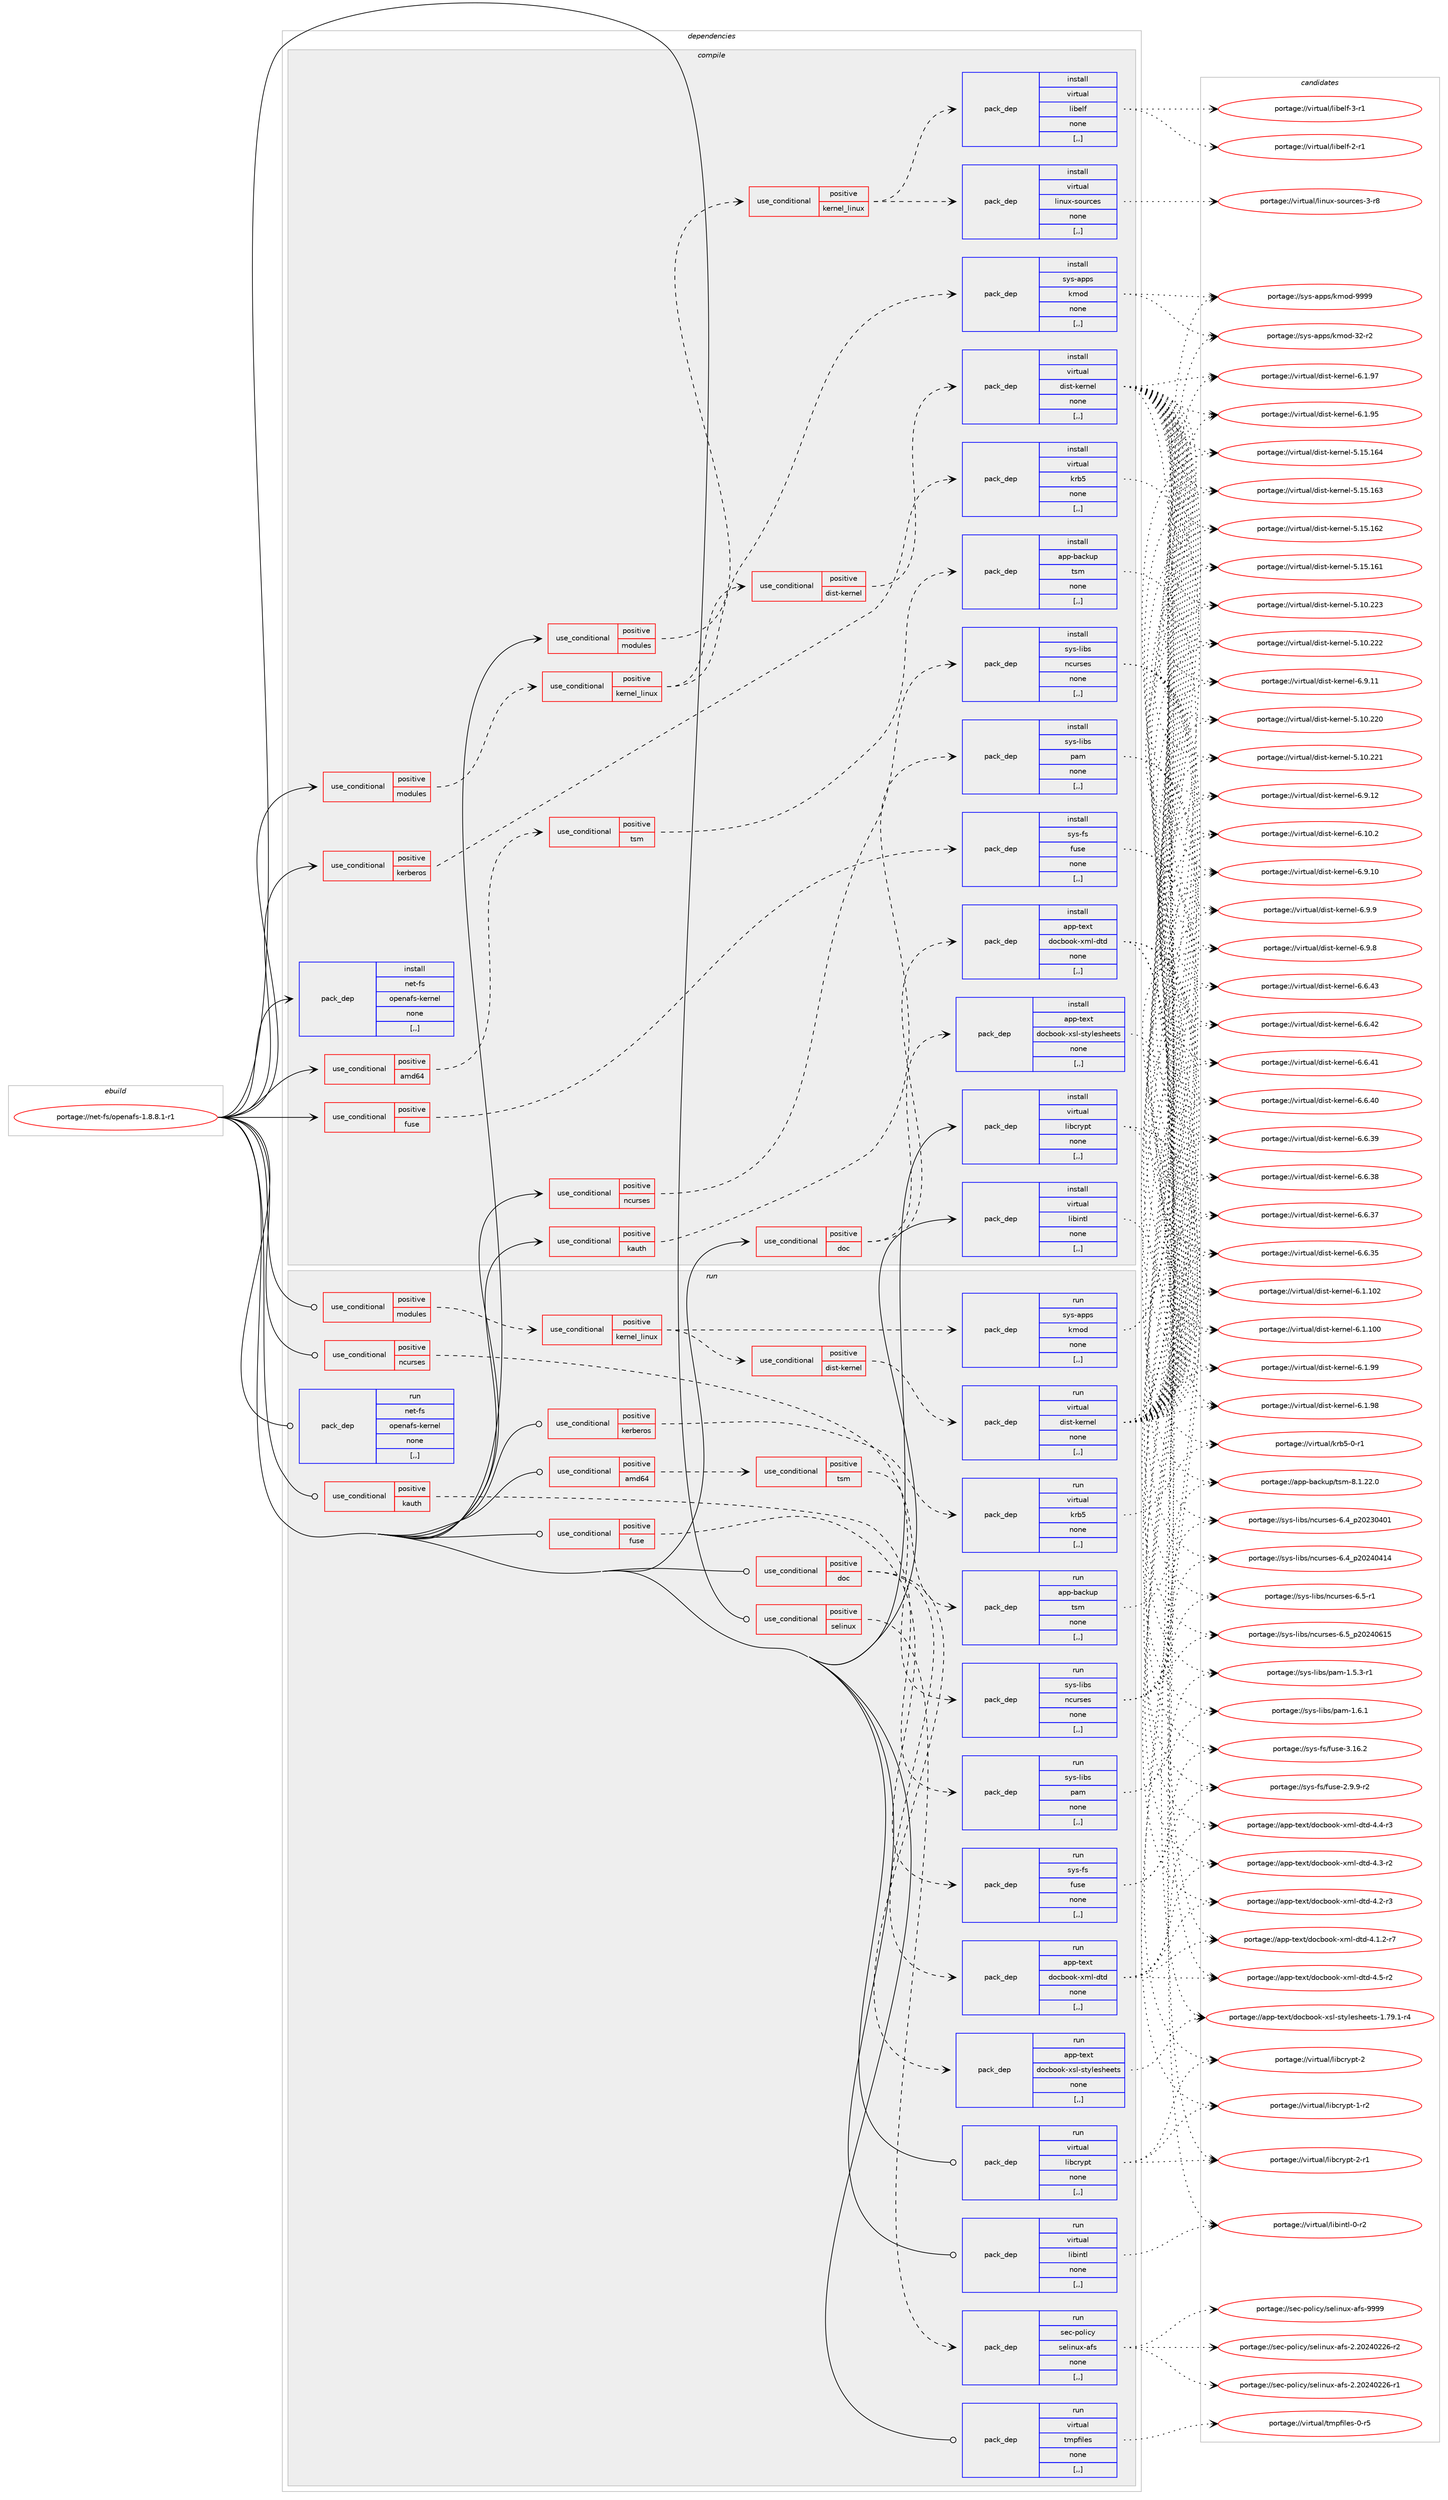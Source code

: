 digraph prolog {

# *************
# Graph options
# *************

newrank=true;
concentrate=true;
compound=true;
graph [rankdir=LR,fontname=Helvetica,fontsize=10,ranksep=1.5];#, ranksep=2.5, nodesep=0.2];
edge  [arrowhead=vee];
node  [fontname=Helvetica,fontsize=10];

# **********
# The ebuild
# **********

subgraph cluster_leftcol {
color=gray;
label=<<i>ebuild</i>>;
id [label="portage://net-fs/openafs-1.8.8.1-r1", color=red, width=4, href="../net-fs/openafs-1.8.8.1-r1.svg"];
}

# ****************
# The dependencies
# ****************

subgraph cluster_midcol {
color=gray;
label=<<i>dependencies</i>>;
subgraph cluster_compile {
fillcolor="#eeeeee";
style=filled;
label=<<i>compile</i>>;
subgraph cond90235 {
dependency347546 [label=<<TABLE BORDER="0" CELLBORDER="1" CELLSPACING="0" CELLPADDING="4"><TR><TD ROWSPAN="3" CELLPADDING="10">use_conditional</TD></TR><TR><TD>positive</TD></TR><TR><TD>amd64</TD></TR></TABLE>>, shape=none, color=red];
subgraph cond90236 {
dependency347547 [label=<<TABLE BORDER="0" CELLBORDER="1" CELLSPACING="0" CELLPADDING="4"><TR><TD ROWSPAN="3" CELLPADDING="10">use_conditional</TD></TR><TR><TD>positive</TD></TR><TR><TD>tsm</TD></TR></TABLE>>, shape=none, color=red];
subgraph pack254715 {
dependency347548 [label=<<TABLE BORDER="0" CELLBORDER="1" CELLSPACING="0" CELLPADDING="4" WIDTH="220"><TR><TD ROWSPAN="6" CELLPADDING="30">pack_dep</TD></TR><TR><TD WIDTH="110">install</TD></TR><TR><TD>app-backup</TD></TR><TR><TD>tsm</TD></TR><TR><TD>none</TD></TR><TR><TD>[,,]</TD></TR></TABLE>>, shape=none, color=blue];
}
dependency347547:e -> dependency347548:w [weight=20,style="dashed",arrowhead="vee"];
}
dependency347546:e -> dependency347547:w [weight=20,style="dashed",arrowhead="vee"];
}
id:e -> dependency347546:w [weight=20,style="solid",arrowhead="vee"];
subgraph cond90237 {
dependency347549 [label=<<TABLE BORDER="0" CELLBORDER="1" CELLSPACING="0" CELLPADDING="4"><TR><TD ROWSPAN="3" CELLPADDING="10">use_conditional</TD></TR><TR><TD>positive</TD></TR><TR><TD>doc</TD></TR></TABLE>>, shape=none, color=red];
subgraph pack254716 {
dependency347550 [label=<<TABLE BORDER="0" CELLBORDER="1" CELLSPACING="0" CELLPADDING="4" WIDTH="220"><TR><TD ROWSPAN="6" CELLPADDING="30">pack_dep</TD></TR><TR><TD WIDTH="110">install</TD></TR><TR><TD>app-text</TD></TR><TR><TD>docbook-xsl-stylesheets</TD></TR><TR><TD>none</TD></TR><TR><TD>[,,]</TD></TR></TABLE>>, shape=none, color=blue];
}
dependency347549:e -> dependency347550:w [weight=20,style="dashed",arrowhead="vee"];
subgraph pack254717 {
dependency347551 [label=<<TABLE BORDER="0" CELLBORDER="1" CELLSPACING="0" CELLPADDING="4" WIDTH="220"><TR><TD ROWSPAN="6" CELLPADDING="30">pack_dep</TD></TR><TR><TD WIDTH="110">install</TD></TR><TR><TD>app-text</TD></TR><TR><TD>docbook-xml-dtd</TD></TR><TR><TD>none</TD></TR><TR><TD>[,,]</TD></TR></TABLE>>, shape=none, color=blue];
}
dependency347549:e -> dependency347551:w [weight=20,style="dashed",arrowhead="vee"];
}
id:e -> dependency347549:w [weight=20,style="solid",arrowhead="vee"];
subgraph cond90238 {
dependency347552 [label=<<TABLE BORDER="0" CELLBORDER="1" CELLSPACING="0" CELLPADDING="4"><TR><TD ROWSPAN="3" CELLPADDING="10">use_conditional</TD></TR><TR><TD>positive</TD></TR><TR><TD>fuse</TD></TR></TABLE>>, shape=none, color=red];
subgraph pack254718 {
dependency347553 [label=<<TABLE BORDER="0" CELLBORDER="1" CELLSPACING="0" CELLPADDING="4" WIDTH="220"><TR><TD ROWSPAN="6" CELLPADDING="30">pack_dep</TD></TR><TR><TD WIDTH="110">install</TD></TR><TR><TD>sys-fs</TD></TR><TR><TD>fuse</TD></TR><TR><TD>none</TD></TR><TR><TD>[,,]</TD></TR></TABLE>>, shape=none, color=blue];
}
dependency347552:e -> dependency347553:w [weight=20,style="dashed",arrowhead="vee"];
}
id:e -> dependency347552:w [weight=20,style="solid",arrowhead="vee"];
subgraph cond90239 {
dependency347554 [label=<<TABLE BORDER="0" CELLBORDER="1" CELLSPACING="0" CELLPADDING="4"><TR><TD ROWSPAN="3" CELLPADDING="10">use_conditional</TD></TR><TR><TD>positive</TD></TR><TR><TD>kauth</TD></TR></TABLE>>, shape=none, color=red];
subgraph pack254719 {
dependency347555 [label=<<TABLE BORDER="0" CELLBORDER="1" CELLSPACING="0" CELLPADDING="4" WIDTH="220"><TR><TD ROWSPAN="6" CELLPADDING="30">pack_dep</TD></TR><TR><TD WIDTH="110">install</TD></TR><TR><TD>sys-libs</TD></TR><TR><TD>pam</TD></TR><TR><TD>none</TD></TR><TR><TD>[,,]</TD></TR></TABLE>>, shape=none, color=blue];
}
dependency347554:e -> dependency347555:w [weight=20,style="dashed",arrowhead="vee"];
}
id:e -> dependency347554:w [weight=20,style="solid",arrowhead="vee"];
subgraph cond90240 {
dependency347556 [label=<<TABLE BORDER="0" CELLBORDER="1" CELLSPACING="0" CELLPADDING="4"><TR><TD ROWSPAN="3" CELLPADDING="10">use_conditional</TD></TR><TR><TD>positive</TD></TR><TR><TD>kerberos</TD></TR></TABLE>>, shape=none, color=red];
subgraph pack254720 {
dependency347557 [label=<<TABLE BORDER="0" CELLBORDER="1" CELLSPACING="0" CELLPADDING="4" WIDTH="220"><TR><TD ROWSPAN="6" CELLPADDING="30">pack_dep</TD></TR><TR><TD WIDTH="110">install</TD></TR><TR><TD>virtual</TD></TR><TR><TD>krb5</TD></TR><TR><TD>none</TD></TR><TR><TD>[,,]</TD></TR></TABLE>>, shape=none, color=blue];
}
dependency347556:e -> dependency347557:w [weight=20,style="dashed",arrowhead="vee"];
}
id:e -> dependency347556:w [weight=20,style="solid",arrowhead="vee"];
subgraph cond90241 {
dependency347558 [label=<<TABLE BORDER="0" CELLBORDER="1" CELLSPACING="0" CELLPADDING="4"><TR><TD ROWSPAN="3" CELLPADDING="10">use_conditional</TD></TR><TR><TD>positive</TD></TR><TR><TD>modules</TD></TR></TABLE>>, shape=none, color=red];
subgraph cond90242 {
dependency347559 [label=<<TABLE BORDER="0" CELLBORDER="1" CELLSPACING="0" CELLPADDING="4"><TR><TD ROWSPAN="3" CELLPADDING="10">use_conditional</TD></TR><TR><TD>positive</TD></TR><TR><TD>kernel_linux</TD></TR></TABLE>>, shape=none, color=red];
subgraph pack254721 {
dependency347560 [label=<<TABLE BORDER="0" CELLBORDER="1" CELLSPACING="0" CELLPADDING="4" WIDTH="220"><TR><TD ROWSPAN="6" CELLPADDING="30">pack_dep</TD></TR><TR><TD WIDTH="110">install</TD></TR><TR><TD>sys-apps</TD></TR><TR><TD>kmod</TD></TR><TR><TD>none</TD></TR><TR><TD>[,,]</TD></TR></TABLE>>, shape=none, color=blue];
}
dependency347559:e -> dependency347560:w [weight=20,style="dashed",arrowhead="vee"];
subgraph cond90243 {
dependency347561 [label=<<TABLE BORDER="0" CELLBORDER="1" CELLSPACING="0" CELLPADDING="4"><TR><TD ROWSPAN="3" CELLPADDING="10">use_conditional</TD></TR><TR><TD>positive</TD></TR><TR><TD>dist-kernel</TD></TR></TABLE>>, shape=none, color=red];
subgraph pack254722 {
dependency347562 [label=<<TABLE BORDER="0" CELLBORDER="1" CELLSPACING="0" CELLPADDING="4" WIDTH="220"><TR><TD ROWSPAN="6" CELLPADDING="30">pack_dep</TD></TR><TR><TD WIDTH="110">install</TD></TR><TR><TD>virtual</TD></TR><TR><TD>dist-kernel</TD></TR><TR><TD>none</TD></TR><TR><TD>[,,]</TD></TR></TABLE>>, shape=none, color=blue];
}
dependency347561:e -> dependency347562:w [weight=20,style="dashed",arrowhead="vee"];
}
dependency347559:e -> dependency347561:w [weight=20,style="dashed",arrowhead="vee"];
}
dependency347558:e -> dependency347559:w [weight=20,style="dashed",arrowhead="vee"];
}
id:e -> dependency347558:w [weight=20,style="solid",arrowhead="vee"];
subgraph cond90244 {
dependency347563 [label=<<TABLE BORDER="0" CELLBORDER="1" CELLSPACING="0" CELLPADDING="4"><TR><TD ROWSPAN="3" CELLPADDING="10">use_conditional</TD></TR><TR><TD>positive</TD></TR><TR><TD>modules</TD></TR></TABLE>>, shape=none, color=red];
subgraph cond90245 {
dependency347564 [label=<<TABLE BORDER="0" CELLBORDER="1" CELLSPACING="0" CELLPADDING="4"><TR><TD ROWSPAN="3" CELLPADDING="10">use_conditional</TD></TR><TR><TD>positive</TD></TR><TR><TD>kernel_linux</TD></TR></TABLE>>, shape=none, color=red];
subgraph pack254723 {
dependency347565 [label=<<TABLE BORDER="0" CELLBORDER="1" CELLSPACING="0" CELLPADDING="4" WIDTH="220"><TR><TD ROWSPAN="6" CELLPADDING="30">pack_dep</TD></TR><TR><TD WIDTH="110">install</TD></TR><TR><TD>virtual</TD></TR><TR><TD>linux-sources</TD></TR><TR><TD>none</TD></TR><TR><TD>[,,]</TD></TR></TABLE>>, shape=none, color=blue];
}
dependency347564:e -> dependency347565:w [weight=20,style="dashed",arrowhead="vee"];
subgraph pack254724 {
dependency347566 [label=<<TABLE BORDER="0" CELLBORDER="1" CELLSPACING="0" CELLPADDING="4" WIDTH="220"><TR><TD ROWSPAN="6" CELLPADDING="30">pack_dep</TD></TR><TR><TD WIDTH="110">install</TD></TR><TR><TD>virtual</TD></TR><TR><TD>libelf</TD></TR><TR><TD>none</TD></TR><TR><TD>[,,]</TD></TR></TABLE>>, shape=none, color=blue];
}
dependency347564:e -> dependency347566:w [weight=20,style="dashed",arrowhead="vee"];
}
dependency347563:e -> dependency347564:w [weight=20,style="dashed",arrowhead="vee"];
}
id:e -> dependency347563:w [weight=20,style="solid",arrowhead="vee"];
subgraph cond90246 {
dependency347567 [label=<<TABLE BORDER="0" CELLBORDER="1" CELLSPACING="0" CELLPADDING="4"><TR><TD ROWSPAN="3" CELLPADDING="10">use_conditional</TD></TR><TR><TD>positive</TD></TR><TR><TD>ncurses</TD></TR></TABLE>>, shape=none, color=red];
subgraph pack254725 {
dependency347568 [label=<<TABLE BORDER="0" CELLBORDER="1" CELLSPACING="0" CELLPADDING="4" WIDTH="220"><TR><TD ROWSPAN="6" CELLPADDING="30">pack_dep</TD></TR><TR><TD WIDTH="110">install</TD></TR><TR><TD>sys-libs</TD></TR><TR><TD>ncurses</TD></TR><TR><TD>none</TD></TR><TR><TD>[,,]</TD></TR></TABLE>>, shape=none, color=blue];
}
dependency347567:e -> dependency347568:w [weight=20,style="dashed",arrowhead="vee"];
}
id:e -> dependency347567:w [weight=20,style="solid",arrowhead="vee"];
subgraph pack254726 {
dependency347569 [label=<<TABLE BORDER="0" CELLBORDER="1" CELLSPACING="0" CELLPADDING="4" WIDTH="220"><TR><TD ROWSPAN="6" CELLPADDING="30">pack_dep</TD></TR><TR><TD WIDTH="110">install</TD></TR><TR><TD>virtual</TD></TR><TR><TD>libcrypt</TD></TR><TR><TD>none</TD></TR><TR><TD>[,,]</TD></TR></TABLE>>, shape=none, color=blue];
}
id:e -> dependency347569:w [weight=20,style="solid",arrowhead="vee"];
subgraph pack254727 {
dependency347570 [label=<<TABLE BORDER="0" CELLBORDER="1" CELLSPACING="0" CELLPADDING="4" WIDTH="220"><TR><TD ROWSPAN="6" CELLPADDING="30">pack_dep</TD></TR><TR><TD WIDTH="110">install</TD></TR><TR><TD>virtual</TD></TR><TR><TD>libintl</TD></TR><TR><TD>none</TD></TR><TR><TD>[,,]</TD></TR></TABLE>>, shape=none, color=blue];
}
id:e -> dependency347570:w [weight=20,style="solid",arrowhead="vee"];
subgraph pack254728 {
dependency347571 [label=<<TABLE BORDER="0" CELLBORDER="1" CELLSPACING="0" CELLPADDING="4" WIDTH="220"><TR><TD ROWSPAN="6" CELLPADDING="30">pack_dep</TD></TR><TR><TD WIDTH="110">install</TD></TR><TR><TD>net-fs</TD></TR><TR><TD>openafs-kernel</TD></TR><TR><TD>none</TD></TR><TR><TD>[,,]</TD></TR></TABLE>>, shape=none, color=blue];
}
id:e -> dependency347571:w [weight=20,style="solid",arrowhead="vee"];
}
subgraph cluster_compileandrun {
fillcolor="#eeeeee";
style=filled;
label=<<i>compile and run</i>>;
}
subgraph cluster_run {
fillcolor="#eeeeee";
style=filled;
label=<<i>run</i>>;
subgraph cond90247 {
dependency347572 [label=<<TABLE BORDER="0" CELLBORDER="1" CELLSPACING="0" CELLPADDING="4"><TR><TD ROWSPAN="3" CELLPADDING="10">use_conditional</TD></TR><TR><TD>positive</TD></TR><TR><TD>amd64</TD></TR></TABLE>>, shape=none, color=red];
subgraph cond90248 {
dependency347573 [label=<<TABLE BORDER="0" CELLBORDER="1" CELLSPACING="0" CELLPADDING="4"><TR><TD ROWSPAN="3" CELLPADDING="10">use_conditional</TD></TR><TR><TD>positive</TD></TR><TR><TD>tsm</TD></TR></TABLE>>, shape=none, color=red];
subgraph pack254729 {
dependency347574 [label=<<TABLE BORDER="0" CELLBORDER="1" CELLSPACING="0" CELLPADDING="4" WIDTH="220"><TR><TD ROWSPAN="6" CELLPADDING="30">pack_dep</TD></TR><TR><TD WIDTH="110">run</TD></TR><TR><TD>app-backup</TD></TR><TR><TD>tsm</TD></TR><TR><TD>none</TD></TR><TR><TD>[,,]</TD></TR></TABLE>>, shape=none, color=blue];
}
dependency347573:e -> dependency347574:w [weight=20,style="dashed",arrowhead="vee"];
}
dependency347572:e -> dependency347573:w [weight=20,style="dashed",arrowhead="vee"];
}
id:e -> dependency347572:w [weight=20,style="solid",arrowhead="odot"];
subgraph cond90249 {
dependency347575 [label=<<TABLE BORDER="0" CELLBORDER="1" CELLSPACING="0" CELLPADDING="4"><TR><TD ROWSPAN="3" CELLPADDING="10">use_conditional</TD></TR><TR><TD>positive</TD></TR><TR><TD>doc</TD></TR></TABLE>>, shape=none, color=red];
subgraph pack254730 {
dependency347576 [label=<<TABLE BORDER="0" CELLBORDER="1" CELLSPACING="0" CELLPADDING="4" WIDTH="220"><TR><TD ROWSPAN="6" CELLPADDING="30">pack_dep</TD></TR><TR><TD WIDTH="110">run</TD></TR><TR><TD>app-text</TD></TR><TR><TD>docbook-xsl-stylesheets</TD></TR><TR><TD>none</TD></TR><TR><TD>[,,]</TD></TR></TABLE>>, shape=none, color=blue];
}
dependency347575:e -> dependency347576:w [weight=20,style="dashed",arrowhead="vee"];
subgraph pack254731 {
dependency347577 [label=<<TABLE BORDER="0" CELLBORDER="1" CELLSPACING="0" CELLPADDING="4" WIDTH="220"><TR><TD ROWSPAN="6" CELLPADDING="30">pack_dep</TD></TR><TR><TD WIDTH="110">run</TD></TR><TR><TD>app-text</TD></TR><TR><TD>docbook-xml-dtd</TD></TR><TR><TD>none</TD></TR><TR><TD>[,,]</TD></TR></TABLE>>, shape=none, color=blue];
}
dependency347575:e -> dependency347577:w [weight=20,style="dashed",arrowhead="vee"];
}
id:e -> dependency347575:w [weight=20,style="solid",arrowhead="odot"];
subgraph cond90250 {
dependency347578 [label=<<TABLE BORDER="0" CELLBORDER="1" CELLSPACING="0" CELLPADDING="4"><TR><TD ROWSPAN="3" CELLPADDING="10">use_conditional</TD></TR><TR><TD>positive</TD></TR><TR><TD>fuse</TD></TR></TABLE>>, shape=none, color=red];
subgraph pack254732 {
dependency347579 [label=<<TABLE BORDER="0" CELLBORDER="1" CELLSPACING="0" CELLPADDING="4" WIDTH="220"><TR><TD ROWSPAN="6" CELLPADDING="30">pack_dep</TD></TR><TR><TD WIDTH="110">run</TD></TR><TR><TD>sys-fs</TD></TR><TR><TD>fuse</TD></TR><TR><TD>none</TD></TR><TR><TD>[,,]</TD></TR></TABLE>>, shape=none, color=blue];
}
dependency347578:e -> dependency347579:w [weight=20,style="dashed",arrowhead="vee"];
}
id:e -> dependency347578:w [weight=20,style="solid",arrowhead="odot"];
subgraph cond90251 {
dependency347580 [label=<<TABLE BORDER="0" CELLBORDER="1" CELLSPACING="0" CELLPADDING="4"><TR><TD ROWSPAN="3" CELLPADDING="10">use_conditional</TD></TR><TR><TD>positive</TD></TR><TR><TD>kauth</TD></TR></TABLE>>, shape=none, color=red];
subgraph pack254733 {
dependency347581 [label=<<TABLE BORDER="0" CELLBORDER="1" CELLSPACING="0" CELLPADDING="4" WIDTH="220"><TR><TD ROWSPAN="6" CELLPADDING="30">pack_dep</TD></TR><TR><TD WIDTH="110">run</TD></TR><TR><TD>sys-libs</TD></TR><TR><TD>pam</TD></TR><TR><TD>none</TD></TR><TR><TD>[,,]</TD></TR></TABLE>>, shape=none, color=blue];
}
dependency347580:e -> dependency347581:w [weight=20,style="dashed",arrowhead="vee"];
}
id:e -> dependency347580:w [weight=20,style="solid",arrowhead="odot"];
subgraph cond90252 {
dependency347582 [label=<<TABLE BORDER="0" CELLBORDER="1" CELLSPACING="0" CELLPADDING="4"><TR><TD ROWSPAN="3" CELLPADDING="10">use_conditional</TD></TR><TR><TD>positive</TD></TR><TR><TD>kerberos</TD></TR></TABLE>>, shape=none, color=red];
subgraph pack254734 {
dependency347583 [label=<<TABLE BORDER="0" CELLBORDER="1" CELLSPACING="0" CELLPADDING="4" WIDTH="220"><TR><TD ROWSPAN="6" CELLPADDING="30">pack_dep</TD></TR><TR><TD WIDTH="110">run</TD></TR><TR><TD>virtual</TD></TR><TR><TD>krb5</TD></TR><TR><TD>none</TD></TR><TR><TD>[,,]</TD></TR></TABLE>>, shape=none, color=blue];
}
dependency347582:e -> dependency347583:w [weight=20,style="dashed",arrowhead="vee"];
}
id:e -> dependency347582:w [weight=20,style="solid",arrowhead="odot"];
subgraph cond90253 {
dependency347584 [label=<<TABLE BORDER="0" CELLBORDER="1" CELLSPACING="0" CELLPADDING="4"><TR><TD ROWSPAN="3" CELLPADDING="10">use_conditional</TD></TR><TR><TD>positive</TD></TR><TR><TD>modules</TD></TR></TABLE>>, shape=none, color=red];
subgraph cond90254 {
dependency347585 [label=<<TABLE BORDER="0" CELLBORDER="1" CELLSPACING="0" CELLPADDING="4"><TR><TD ROWSPAN="3" CELLPADDING="10">use_conditional</TD></TR><TR><TD>positive</TD></TR><TR><TD>kernel_linux</TD></TR></TABLE>>, shape=none, color=red];
subgraph pack254735 {
dependency347586 [label=<<TABLE BORDER="0" CELLBORDER="1" CELLSPACING="0" CELLPADDING="4" WIDTH="220"><TR><TD ROWSPAN="6" CELLPADDING="30">pack_dep</TD></TR><TR><TD WIDTH="110">run</TD></TR><TR><TD>sys-apps</TD></TR><TR><TD>kmod</TD></TR><TR><TD>none</TD></TR><TR><TD>[,,]</TD></TR></TABLE>>, shape=none, color=blue];
}
dependency347585:e -> dependency347586:w [weight=20,style="dashed",arrowhead="vee"];
subgraph cond90255 {
dependency347587 [label=<<TABLE BORDER="0" CELLBORDER="1" CELLSPACING="0" CELLPADDING="4"><TR><TD ROWSPAN="3" CELLPADDING="10">use_conditional</TD></TR><TR><TD>positive</TD></TR><TR><TD>dist-kernel</TD></TR></TABLE>>, shape=none, color=red];
subgraph pack254736 {
dependency347588 [label=<<TABLE BORDER="0" CELLBORDER="1" CELLSPACING="0" CELLPADDING="4" WIDTH="220"><TR><TD ROWSPAN="6" CELLPADDING="30">pack_dep</TD></TR><TR><TD WIDTH="110">run</TD></TR><TR><TD>virtual</TD></TR><TR><TD>dist-kernel</TD></TR><TR><TD>none</TD></TR><TR><TD>[,,]</TD></TR></TABLE>>, shape=none, color=blue];
}
dependency347587:e -> dependency347588:w [weight=20,style="dashed",arrowhead="vee"];
}
dependency347585:e -> dependency347587:w [weight=20,style="dashed",arrowhead="vee"];
}
dependency347584:e -> dependency347585:w [weight=20,style="dashed",arrowhead="vee"];
}
id:e -> dependency347584:w [weight=20,style="solid",arrowhead="odot"];
subgraph cond90256 {
dependency347589 [label=<<TABLE BORDER="0" CELLBORDER="1" CELLSPACING="0" CELLPADDING="4"><TR><TD ROWSPAN="3" CELLPADDING="10">use_conditional</TD></TR><TR><TD>positive</TD></TR><TR><TD>ncurses</TD></TR></TABLE>>, shape=none, color=red];
subgraph pack254737 {
dependency347590 [label=<<TABLE BORDER="0" CELLBORDER="1" CELLSPACING="0" CELLPADDING="4" WIDTH="220"><TR><TD ROWSPAN="6" CELLPADDING="30">pack_dep</TD></TR><TR><TD WIDTH="110">run</TD></TR><TR><TD>sys-libs</TD></TR><TR><TD>ncurses</TD></TR><TR><TD>none</TD></TR><TR><TD>[,,]</TD></TR></TABLE>>, shape=none, color=blue];
}
dependency347589:e -> dependency347590:w [weight=20,style="dashed",arrowhead="vee"];
}
id:e -> dependency347589:w [weight=20,style="solid",arrowhead="odot"];
subgraph cond90257 {
dependency347591 [label=<<TABLE BORDER="0" CELLBORDER="1" CELLSPACING="0" CELLPADDING="4"><TR><TD ROWSPAN="3" CELLPADDING="10">use_conditional</TD></TR><TR><TD>positive</TD></TR><TR><TD>selinux</TD></TR></TABLE>>, shape=none, color=red];
subgraph pack254738 {
dependency347592 [label=<<TABLE BORDER="0" CELLBORDER="1" CELLSPACING="0" CELLPADDING="4" WIDTH="220"><TR><TD ROWSPAN="6" CELLPADDING="30">pack_dep</TD></TR><TR><TD WIDTH="110">run</TD></TR><TR><TD>sec-policy</TD></TR><TR><TD>selinux-afs</TD></TR><TR><TD>none</TD></TR><TR><TD>[,,]</TD></TR></TABLE>>, shape=none, color=blue];
}
dependency347591:e -> dependency347592:w [weight=20,style="dashed",arrowhead="vee"];
}
id:e -> dependency347591:w [weight=20,style="solid",arrowhead="odot"];
subgraph pack254739 {
dependency347593 [label=<<TABLE BORDER="0" CELLBORDER="1" CELLSPACING="0" CELLPADDING="4" WIDTH="220"><TR><TD ROWSPAN="6" CELLPADDING="30">pack_dep</TD></TR><TR><TD WIDTH="110">run</TD></TR><TR><TD>virtual</TD></TR><TR><TD>libcrypt</TD></TR><TR><TD>none</TD></TR><TR><TD>[,,]</TD></TR></TABLE>>, shape=none, color=blue];
}
id:e -> dependency347593:w [weight=20,style="solid",arrowhead="odot"];
subgraph pack254740 {
dependency347594 [label=<<TABLE BORDER="0" CELLBORDER="1" CELLSPACING="0" CELLPADDING="4" WIDTH="220"><TR><TD ROWSPAN="6" CELLPADDING="30">pack_dep</TD></TR><TR><TD WIDTH="110">run</TD></TR><TR><TD>virtual</TD></TR><TR><TD>libintl</TD></TR><TR><TD>none</TD></TR><TR><TD>[,,]</TD></TR></TABLE>>, shape=none, color=blue];
}
id:e -> dependency347594:w [weight=20,style="solid",arrowhead="odot"];
subgraph pack254741 {
dependency347595 [label=<<TABLE BORDER="0" CELLBORDER="1" CELLSPACING="0" CELLPADDING="4" WIDTH="220"><TR><TD ROWSPAN="6" CELLPADDING="30">pack_dep</TD></TR><TR><TD WIDTH="110">run</TD></TR><TR><TD>virtual</TD></TR><TR><TD>tmpfiles</TD></TR><TR><TD>none</TD></TR><TR><TD>[,,]</TD></TR></TABLE>>, shape=none, color=blue];
}
id:e -> dependency347595:w [weight=20,style="solid",arrowhead="odot"];
subgraph pack254742 {
dependency347596 [label=<<TABLE BORDER="0" CELLBORDER="1" CELLSPACING="0" CELLPADDING="4" WIDTH="220"><TR><TD ROWSPAN="6" CELLPADDING="30">pack_dep</TD></TR><TR><TD WIDTH="110">run</TD></TR><TR><TD>net-fs</TD></TR><TR><TD>openafs-kernel</TD></TR><TR><TD>none</TD></TR><TR><TD>[,,]</TD></TR></TABLE>>, shape=none, color=blue];
}
id:e -> dependency347596:w [weight=20,style="solid",arrowhead="odot"];
}
}

# **************
# The candidates
# **************

subgraph cluster_choices {
rank=same;
color=gray;
label=<<i>candidates</i>>;

subgraph choice254715 {
color=black;
nodesep=1;
choice971121124598979910711711247116115109455646494650504648 [label="portage://app-backup/tsm-8.1.22.0", color=red, width=4,href="../app-backup/tsm-8.1.22.0.svg"];
dependency347548:e -> choice971121124598979910711711247116115109455646494650504648:w [style=dotted,weight="100"];
}
subgraph choice254716 {
color=black;
nodesep=1;
choice97112112451161011201164710011199981111111074512011510845115116121108101115104101101116115454946555746494511452 [label="portage://app-text/docbook-xsl-stylesheets-1.79.1-r4", color=red, width=4,href="../app-text/docbook-xsl-stylesheets-1.79.1-r4.svg"];
dependency347550:e -> choice97112112451161011201164710011199981111111074512011510845115116121108101115104101101116115454946555746494511452:w [style=dotted,weight="100"];
}
subgraph choice254717 {
color=black;
nodesep=1;
choice97112112451161011201164710011199981111111074512010910845100116100455246534511450 [label="portage://app-text/docbook-xml-dtd-4.5-r2", color=red, width=4,href="../app-text/docbook-xml-dtd-4.5-r2.svg"];
choice97112112451161011201164710011199981111111074512010910845100116100455246524511451 [label="portage://app-text/docbook-xml-dtd-4.4-r3", color=red, width=4,href="../app-text/docbook-xml-dtd-4.4-r3.svg"];
choice97112112451161011201164710011199981111111074512010910845100116100455246514511450 [label="portage://app-text/docbook-xml-dtd-4.3-r2", color=red, width=4,href="../app-text/docbook-xml-dtd-4.3-r2.svg"];
choice97112112451161011201164710011199981111111074512010910845100116100455246504511451 [label="portage://app-text/docbook-xml-dtd-4.2-r3", color=red, width=4,href="../app-text/docbook-xml-dtd-4.2-r3.svg"];
choice971121124511610112011647100111999811111110745120109108451001161004552464946504511455 [label="portage://app-text/docbook-xml-dtd-4.1.2-r7", color=red, width=4,href="../app-text/docbook-xml-dtd-4.1.2-r7.svg"];
dependency347551:e -> choice97112112451161011201164710011199981111111074512010910845100116100455246534511450:w [style=dotted,weight="100"];
dependency347551:e -> choice97112112451161011201164710011199981111111074512010910845100116100455246524511451:w [style=dotted,weight="100"];
dependency347551:e -> choice97112112451161011201164710011199981111111074512010910845100116100455246514511450:w [style=dotted,weight="100"];
dependency347551:e -> choice97112112451161011201164710011199981111111074512010910845100116100455246504511451:w [style=dotted,weight="100"];
dependency347551:e -> choice971121124511610112011647100111999811111110745120109108451001161004552464946504511455:w [style=dotted,weight="100"];
}
subgraph choice254718 {
color=black;
nodesep=1;
choice115121115451021154710211711510145514649544650 [label="portage://sys-fs/fuse-3.16.2", color=red, width=4,href="../sys-fs/fuse-3.16.2.svg"];
choice11512111545102115471021171151014550465746574511450 [label="portage://sys-fs/fuse-2.9.9-r2", color=red, width=4,href="../sys-fs/fuse-2.9.9-r2.svg"];
dependency347553:e -> choice115121115451021154710211711510145514649544650:w [style=dotted,weight="100"];
dependency347553:e -> choice11512111545102115471021171151014550465746574511450:w [style=dotted,weight="100"];
}
subgraph choice254719 {
color=black;
nodesep=1;
choice11512111545108105981154711297109454946544649 [label="portage://sys-libs/pam-1.6.1", color=red, width=4,href="../sys-libs/pam-1.6.1.svg"];
choice115121115451081059811547112971094549465346514511449 [label="portage://sys-libs/pam-1.5.3-r1", color=red, width=4,href="../sys-libs/pam-1.5.3-r1.svg"];
dependency347555:e -> choice11512111545108105981154711297109454946544649:w [style=dotted,weight="100"];
dependency347555:e -> choice115121115451081059811547112971094549465346514511449:w [style=dotted,weight="100"];
}
subgraph choice254720 {
color=black;
nodesep=1;
choice1181051141161179710847107114985345484511449 [label="portage://virtual/krb5-0-r1", color=red, width=4,href="../virtual/krb5-0-r1.svg"];
dependency347557:e -> choice1181051141161179710847107114985345484511449:w [style=dotted,weight="100"];
}
subgraph choice254721 {
color=black;
nodesep=1;
choice1151211154597112112115471071091111004557575757 [label="portage://sys-apps/kmod-9999", color=red, width=4,href="../sys-apps/kmod-9999.svg"];
choice1151211154597112112115471071091111004551504511450 [label="portage://sys-apps/kmod-32-r2", color=red, width=4,href="../sys-apps/kmod-32-r2.svg"];
dependency347560:e -> choice1151211154597112112115471071091111004557575757:w [style=dotted,weight="100"];
dependency347560:e -> choice1151211154597112112115471071091111004551504511450:w [style=dotted,weight="100"];
}
subgraph choice254722 {
color=black;
nodesep=1;
choice11810511411611797108471001051151164510710111411010110845544649484650 [label="portage://virtual/dist-kernel-6.10.2", color=red, width=4,href="../virtual/dist-kernel-6.10.2.svg"];
choice11810511411611797108471001051151164510710111411010110845544657464950 [label="portage://virtual/dist-kernel-6.9.12", color=red, width=4,href="../virtual/dist-kernel-6.9.12.svg"];
choice11810511411611797108471001051151164510710111411010110845544657464949 [label="portage://virtual/dist-kernel-6.9.11", color=red, width=4,href="../virtual/dist-kernel-6.9.11.svg"];
choice11810511411611797108471001051151164510710111411010110845544657464948 [label="portage://virtual/dist-kernel-6.9.10", color=red, width=4,href="../virtual/dist-kernel-6.9.10.svg"];
choice118105114116117971084710010511511645107101114110101108455446574657 [label="portage://virtual/dist-kernel-6.9.9", color=red, width=4,href="../virtual/dist-kernel-6.9.9.svg"];
choice118105114116117971084710010511511645107101114110101108455446574656 [label="portage://virtual/dist-kernel-6.9.8", color=red, width=4,href="../virtual/dist-kernel-6.9.8.svg"];
choice11810511411611797108471001051151164510710111411010110845544654465251 [label="portage://virtual/dist-kernel-6.6.43", color=red, width=4,href="../virtual/dist-kernel-6.6.43.svg"];
choice11810511411611797108471001051151164510710111411010110845544654465250 [label="portage://virtual/dist-kernel-6.6.42", color=red, width=4,href="../virtual/dist-kernel-6.6.42.svg"];
choice11810511411611797108471001051151164510710111411010110845544654465249 [label="portage://virtual/dist-kernel-6.6.41", color=red, width=4,href="../virtual/dist-kernel-6.6.41.svg"];
choice11810511411611797108471001051151164510710111411010110845544654465248 [label="portage://virtual/dist-kernel-6.6.40", color=red, width=4,href="../virtual/dist-kernel-6.6.40.svg"];
choice11810511411611797108471001051151164510710111411010110845544654465157 [label="portage://virtual/dist-kernel-6.6.39", color=red, width=4,href="../virtual/dist-kernel-6.6.39.svg"];
choice11810511411611797108471001051151164510710111411010110845544654465156 [label="portage://virtual/dist-kernel-6.6.38", color=red, width=4,href="../virtual/dist-kernel-6.6.38.svg"];
choice11810511411611797108471001051151164510710111411010110845544654465155 [label="portage://virtual/dist-kernel-6.6.37", color=red, width=4,href="../virtual/dist-kernel-6.6.37.svg"];
choice11810511411611797108471001051151164510710111411010110845544654465153 [label="portage://virtual/dist-kernel-6.6.35", color=red, width=4,href="../virtual/dist-kernel-6.6.35.svg"];
choice1181051141161179710847100105115116451071011141101011084554464946494850 [label="portage://virtual/dist-kernel-6.1.102", color=red, width=4,href="../virtual/dist-kernel-6.1.102.svg"];
choice1181051141161179710847100105115116451071011141101011084554464946494848 [label="portage://virtual/dist-kernel-6.1.100", color=red, width=4,href="../virtual/dist-kernel-6.1.100.svg"];
choice11810511411611797108471001051151164510710111411010110845544649465757 [label="portage://virtual/dist-kernel-6.1.99", color=red, width=4,href="../virtual/dist-kernel-6.1.99.svg"];
choice11810511411611797108471001051151164510710111411010110845544649465756 [label="portage://virtual/dist-kernel-6.1.98", color=red, width=4,href="../virtual/dist-kernel-6.1.98.svg"];
choice11810511411611797108471001051151164510710111411010110845544649465755 [label="portage://virtual/dist-kernel-6.1.97", color=red, width=4,href="../virtual/dist-kernel-6.1.97.svg"];
choice11810511411611797108471001051151164510710111411010110845544649465753 [label="portage://virtual/dist-kernel-6.1.95", color=red, width=4,href="../virtual/dist-kernel-6.1.95.svg"];
choice118105114116117971084710010511511645107101114110101108455346495346495452 [label="portage://virtual/dist-kernel-5.15.164", color=red, width=4,href="../virtual/dist-kernel-5.15.164.svg"];
choice118105114116117971084710010511511645107101114110101108455346495346495451 [label="portage://virtual/dist-kernel-5.15.163", color=red, width=4,href="../virtual/dist-kernel-5.15.163.svg"];
choice118105114116117971084710010511511645107101114110101108455346495346495450 [label="portage://virtual/dist-kernel-5.15.162", color=red, width=4,href="../virtual/dist-kernel-5.15.162.svg"];
choice118105114116117971084710010511511645107101114110101108455346495346495449 [label="portage://virtual/dist-kernel-5.15.161", color=red, width=4,href="../virtual/dist-kernel-5.15.161.svg"];
choice118105114116117971084710010511511645107101114110101108455346494846505051 [label="portage://virtual/dist-kernel-5.10.223", color=red, width=4,href="../virtual/dist-kernel-5.10.223.svg"];
choice118105114116117971084710010511511645107101114110101108455346494846505050 [label="portage://virtual/dist-kernel-5.10.222", color=red, width=4,href="../virtual/dist-kernel-5.10.222.svg"];
choice118105114116117971084710010511511645107101114110101108455346494846505049 [label="portage://virtual/dist-kernel-5.10.221", color=red, width=4,href="../virtual/dist-kernel-5.10.221.svg"];
choice118105114116117971084710010511511645107101114110101108455346494846505048 [label="portage://virtual/dist-kernel-5.10.220", color=red, width=4,href="../virtual/dist-kernel-5.10.220.svg"];
dependency347562:e -> choice11810511411611797108471001051151164510710111411010110845544649484650:w [style=dotted,weight="100"];
dependency347562:e -> choice11810511411611797108471001051151164510710111411010110845544657464950:w [style=dotted,weight="100"];
dependency347562:e -> choice11810511411611797108471001051151164510710111411010110845544657464949:w [style=dotted,weight="100"];
dependency347562:e -> choice11810511411611797108471001051151164510710111411010110845544657464948:w [style=dotted,weight="100"];
dependency347562:e -> choice118105114116117971084710010511511645107101114110101108455446574657:w [style=dotted,weight="100"];
dependency347562:e -> choice118105114116117971084710010511511645107101114110101108455446574656:w [style=dotted,weight="100"];
dependency347562:e -> choice11810511411611797108471001051151164510710111411010110845544654465251:w [style=dotted,weight="100"];
dependency347562:e -> choice11810511411611797108471001051151164510710111411010110845544654465250:w [style=dotted,weight="100"];
dependency347562:e -> choice11810511411611797108471001051151164510710111411010110845544654465249:w [style=dotted,weight="100"];
dependency347562:e -> choice11810511411611797108471001051151164510710111411010110845544654465248:w [style=dotted,weight="100"];
dependency347562:e -> choice11810511411611797108471001051151164510710111411010110845544654465157:w [style=dotted,weight="100"];
dependency347562:e -> choice11810511411611797108471001051151164510710111411010110845544654465156:w [style=dotted,weight="100"];
dependency347562:e -> choice11810511411611797108471001051151164510710111411010110845544654465155:w [style=dotted,weight="100"];
dependency347562:e -> choice11810511411611797108471001051151164510710111411010110845544654465153:w [style=dotted,weight="100"];
dependency347562:e -> choice1181051141161179710847100105115116451071011141101011084554464946494850:w [style=dotted,weight="100"];
dependency347562:e -> choice1181051141161179710847100105115116451071011141101011084554464946494848:w [style=dotted,weight="100"];
dependency347562:e -> choice11810511411611797108471001051151164510710111411010110845544649465757:w [style=dotted,weight="100"];
dependency347562:e -> choice11810511411611797108471001051151164510710111411010110845544649465756:w [style=dotted,weight="100"];
dependency347562:e -> choice11810511411611797108471001051151164510710111411010110845544649465755:w [style=dotted,weight="100"];
dependency347562:e -> choice11810511411611797108471001051151164510710111411010110845544649465753:w [style=dotted,weight="100"];
dependency347562:e -> choice118105114116117971084710010511511645107101114110101108455346495346495452:w [style=dotted,weight="100"];
dependency347562:e -> choice118105114116117971084710010511511645107101114110101108455346495346495451:w [style=dotted,weight="100"];
dependency347562:e -> choice118105114116117971084710010511511645107101114110101108455346495346495450:w [style=dotted,weight="100"];
dependency347562:e -> choice118105114116117971084710010511511645107101114110101108455346495346495449:w [style=dotted,weight="100"];
dependency347562:e -> choice118105114116117971084710010511511645107101114110101108455346494846505051:w [style=dotted,weight="100"];
dependency347562:e -> choice118105114116117971084710010511511645107101114110101108455346494846505050:w [style=dotted,weight="100"];
dependency347562:e -> choice118105114116117971084710010511511645107101114110101108455346494846505049:w [style=dotted,weight="100"];
dependency347562:e -> choice118105114116117971084710010511511645107101114110101108455346494846505048:w [style=dotted,weight="100"];
}
subgraph choice254723 {
color=black;
nodesep=1;
choice1181051141161179710847108105110117120451151111171149910111545514511456 [label="portage://virtual/linux-sources-3-r8", color=red, width=4,href="../virtual/linux-sources-3-r8.svg"];
dependency347565:e -> choice1181051141161179710847108105110117120451151111171149910111545514511456:w [style=dotted,weight="100"];
}
subgraph choice254724 {
color=black;
nodesep=1;
choice11810511411611797108471081059810110810245514511449 [label="portage://virtual/libelf-3-r1", color=red, width=4,href="../virtual/libelf-3-r1.svg"];
choice11810511411611797108471081059810110810245504511449 [label="portage://virtual/libelf-2-r1", color=red, width=4,href="../virtual/libelf-2-r1.svg"];
dependency347566:e -> choice11810511411611797108471081059810110810245514511449:w [style=dotted,weight="100"];
dependency347566:e -> choice11810511411611797108471081059810110810245504511449:w [style=dotted,weight="100"];
}
subgraph choice254725 {
color=black;
nodesep=1;
choice1151211154510810598115471109911711411510111545544653951125048505248544953 [label="portage://sys-libs/ncurses-6.5_p20240615", color=red, width=4,href="../sys-libs/ncurses-6.5_p20240615.svg"];
choice11512111545108105981154711099117114115101115455446534511449 [label="portage://sys-libs/ncurses-6.5-r1", color=red, width=4,href="../sys-libs/ncurses-6.5-r1.svg"];
choice1151211154510810598115471109911711411510111545544652951125048505248524952 [label="portage://sys-libs/ncurses-6.4_p20240414", color=red, width=4,href="../sys-libs/ncurses-6.4_p20240414.svg"];
choice1151211154510810598115471109911711411510111545544652951125048505148524849 [label="portage://sys-libs/ncurses-6.4_p20230401", color=red, width=4,href="../sys-libs/ncurses-6.4_p20230401.svg"];
dependency347568:e -> choice1151211154510810598115471109911711411510111545544653951125048505248544953:w [style=dotted,weight="100"];
dependency347568:e -> choice11512111545108105981154711099117114115101115455446534511449:w [style=dotted,weight="100"];
dependency347568:e -> choice1151211154510810598115471109911711411510111545544652951125048505248524952:w [style=dotted,weight="100"];
dependency347568:e -> choice1151211154510810598115471109911711411510111545544652951125048505148524849:w [style=dotted,weight="100"];
}
subgraph choice254726 {
color=black;
nodesep=1;
choice1181051141161179710847108105989911412111211645504511449 [label="portage://virtual/libcrypt-2-r1", color=red, width=4,href="../virtual/libcrypt-2-r1.svg"];
choice118105114116117971084710810598991141211121164550 [label="portage://virtual/libcrypt-2", color=red, width=4,href="../virtual/libcrypt-2.svg"];
choice1181051141161179710847108105989911412111211645494511450 [label="portage://virtual/libcrypt-1-r2", color=red, width=4,href="../virtual/libcrypt-1-r2.svg"];
dependency347569:e -> choice1181051141161179710847108105989911412111211645504511449:w [style=dotted,weight="100"];
dependency347569:e -> choice118105114116117971084710810598991141211121164550:w [style=dotted,weight="100"];
dependency347569:e -> choice1181051141161179710847108105989911412111211645494511450:w [style=dotted,weight="100"];
}
subgraph choice254727 {
color=black;
nodesep=1;
choice11810511411611797108471081059810511011610845484511450 [label="portage://virtual/libintl-0-r2", color=red, width=4,href="../virtual/libintl-0-r2.svg"];
dependency347570:e -> choice11810511411611797108471081059810511011610845484511450:w [style=dotted,weight="100"];
}
subgraph choice254728 {
color=black;
nodesep=1;
}
subgraph choice254729 {
color=black;
nodesep=1;
choice971121124598979910711711247116115109455646494650504648 [label="portage://app-backup/tsm-8.1.22.0", color=red, width=4,href="../app-backup/tsm-8.1.22.0.svg"];
dependency347574:e -> choice971121124598979910711711247116115109455646494650504648:w [style=dotted,weight="100"];
}
subgraph choice254730 {
color=black;
nodesep=1;
choice97112112451161011201164710011199981111111074512011510845115116121108101115104101101116115454946555746494511452 [label="portage://app-text/docbook-xsl-stylesheets-1.79.1-r4", color=red, width=4,href="../app-text/docbook-xsl-stylesheets-1.79.1-r4.svg"];
dependency347576:e -> choice97112112451161011201164710011199981111111074512011510845115116121108101115104101101116115454946555746494511452:w [style=dotted,weight="100"];
}
subgraph choice254731 {
color=black;
nodesep=1;
choice97112112451161011201164710011199981111111074512010910845100116100455246534511450 [label="portage://app-text/docbook-xml-dtd-4.5-r2", color=red, width=4,href="../app-text/docbook-xml-dtd-4.5-r2.svg"];
choice97112112451161011201164710011199981111111074512010910845100116100455246524511451 [label="portage://app-text/docbook-xml-dtd-4.4-r3", color=red, width=4,href="../app-text/docbook-xml-dtd-4.4-r3.svg"];
choice97112112451161011201164710011199981111111074512010910845100116100455246514511450 [label="portage://app-text/docbook-xml-dtd-4.3-r2", color=red, width=4,href="../app-text/docbook-xml-dtd-4.3-r2.svg"];
choice97112112451161011201164710011199981111111074512010910845100116100455246504511451 [label="portage://app-text/docbook-xml-dtd-4.2-r3", color=red, width=4,href="../app-text/docbook-xml-dtd-4.2-r3.svg"];
choice971121124511610112011647100111999811111110745120109108451001161004552464946504511455 [label="portage://app-text/docbook-xml-dtd-4.1.2-r7", color=red, width=4,href="../app-text/docbook-xml-dtd-4.1.2-r7.svg"];
dependency347577:e -> choice97112112451161011201164710011199981111111074512010910845100116100455246534511450:w [style=dotted,weight="100"];
dependency347577:e -> choice97112112451161011201164710011199981111111074512010910845100116100455246524511451:w [style=dotted,weight="100"];
dependency347577:e -> choice97112112451161011201164710011199981111111074512010910845100116100455246514511450:w [style=dotted,weight="100"];
dependency347577:e -> choice97112112451161011201164710011199981111111074512010910845100116100455246504511451:w [style=dotted,weight="100"];
dependency347577:e -> choice971121124511610112011647100111999811111110745120109108451001161004552464946504511455:w [style=dotted,weight="100"];
}
subgraph choice254732 {
color=black;
nodesep=1;
choice115121115451021154710211711510145514649544650 [label="portage://sys-fs/fuse-3.16.2", color=red, width=4,href="../sys-fs/fuse-3.16.2.svg"];
choice11512111545102115471021171151014550465746574511450 [label="portage://sys-fs/fuse-2.9.9-r2", color=red, width=4,href="../sys-fs/fuse-2.9.9-r2.svg"];
dependency347579:e -> choice115121115451021154710211711510145514649544650:w [style=dotted,weight="100"];
dependency347579:e -> choice11512111545102115471021171151014550465746574511450:w [style=dotted,weight="100"];
}
subgraph choice254733 {
color=black;
nodesep=1;
choice11512111545108105981154711297109454946544649 [label="portage://sys-libs/pam-1.6.1", color=red, width=4,href="../sys-libs/pam-1.6.1.svg"];
choice115121115451081059811547112971094549465346514511449 [label="portage://sys-libs/pam-1.5.3-r1", color=red, width=4,href="../sys-libs/pam-1.5.3-r1.svg"];
dependency347581:e -> choice11512111545108105981154711297109454946544649:w [style=dotted,weight="100"];
dependency347581:e -> choice115121115451081059811547112971094549465346514511449:w [style=dotted,weight="100"];
}
subgraph choice254734 {
color=black;
nodesep=1;
choice1181051141161179710847107114985345484511449 [label="portage://virtual/krb5-0-r1", color=red, width=4,href="../virtual/krb5-0-r1.svg"];
dependency347583:e -> choice1181051141161179710847107114985345484511449:w [style=dotted,weight="100"];
}
subgraph choice254735 {
color=black;
nodesep=1;
choice1151211154597112112115471071091111004557575757 [label="portage://sys-apps/kmod-9999", color=red, width=4,href="../sys-apps/kmod-9999.svg"];
choice1151211154597112112115471071091111004551504511450 [label="portage://sys-apps/kmod-32-r2", color=red, width=4,href="../sys-apps/kmod-32-r2.svg"];
dependency347586:e -> choice1151211154597112112115471071091111004557575757:w [style=dotted,weight="100"];
dependency347586:e -> choice1151211154597112112115471071091111004551504511450:w [style=dotted,weight="100"];
}
subgraph choice254736 {
color=black;
nodesep=1;
choice11810511411611797108471001051151164510710111411010110845544649484650 [label="portage://virtual/dist-kernel-6.10.2", color=red, width=4,href="../virtual/dist-kernel-6.10.2.svg"];
choice11810511411611797108471001051151164510710111411010110845544657464950 [label="portage://virtual/dist-kernel-6.9.12", color=red, width=4,href="../virtual/dist-kernel-6.9.12.svg"];
choice11810511411611797108471001051151164510710111411010110845544657464949 [label="portage://virtual/dist-kernel-6.9.11", color=red, width=4,href="../virtual/dist-kernel-6.9.11.svg"];
choice11810511411611797108471001051151164510710111411010110845544657464948 [label="portage://virtual/dist-kernel-6.9.10", color=red, width=4,href="../virtual/dist-kernel-6.9.10.svg"];
choice118105114116117971084710010511511645107101114110101108455446574657 [label="portage://virtual/dist-kernel-6.9.9", color=red, width=4,href="../virtual/dist-kernel-6.9.9.svg"];
choice118105114116117971084710010511511645107101114110101108455446574656 [label="portage://virtual/dist-kernel-6.9.8", color=red, width=4,href="../virtual/dist-kernel-6.9.8.svg"];
choice11810511411611797108471001051151164510710111411010110845544654465251 [label="portage://virtual/dist-kernel-6.6.43", color=red, width=4,href="../virtual/dist-kernel-6.6.43.svg"];
choice11810511411611797108471001051151164510710111411010110845544654465250 [label="portage://virtual/dist-kernel-6.6.42", color=red, width=4,href="../virtual/dist-kernel-6.6.42.svg"];
choice11810511411611797108471001051151164510710111411010110845544654465249 [label="portage://virtual/dist-kernel-6.6.41", color=red, width=4,href="../virtual/dist-kernel-6.6.41.svg"];
choice11810511411611797108471001051151164510710111411010110845544654465248 [label="portage://virtual/dist-kernel-6.6.40", color=red, width=4,href="../virtual/dist-kernel-6.6.40.svg"];
choice11810511411611797108471001051151164510710111411010110845544654465157 [label="portage://virtual/dist-kernel-6.6.39", color=red, width=4,href="../virtual/dist-kernel-6.6.39.svg"];
choice11810511411611797108471001051151164510710111411010110845544654465156 [label="portage://virtual/dist-kernel-6.6.38", color=red, width=4,href="../virtual/dist-kernel-6.6.38.svg"];
choice11810511411611797108471001051151164510710111411010110845544654465155 [label="portage://virtual/dist-kernel-6.6.37", color=red, width=4,href="../virtual/dist-kernel-6.6.37.svg"];
choice11810511411611797108471001051151164510710111411010110845544654465153 [label="portage://virtual/dist-kernel-6.6.35", color=red, width=4,href="../virtual/dist-kernel-6.6.35.svg"];
choice1181051141161179710847100105115116451071011141101011084554464946494850 [label="portage://virtual/dist-kernel-6.1.102", color=red, width=4,href="../virtual/dist-kernel-6.1.102.svg"];
choice1181051141161179710847100105115116451071011141101011084554464946494848 [label="portage://virtual/dist-kernel-6.1.100", color=red, width=4,href="../virtual/dist-kernel-6.1.100.svg"];
choice11810511411611797108471001051151164510710111411010110845544649465757 [label="portage://virtual/dist-kernel-6.1.99", color=red, width=4,href="../virtual/dist-kernel-6.1.99.svg"];
choice11810511411611797108471001051151164510710111411010110845544649465756 [label="portage://virtual/dist-kernel-6.1.98", color=red, width=4,href="../virtual/dist-kernel-6.1.98.svg"];
choice11810511411611797108471001051151164510710111411010110845544649465755 [label="portage://virtual/dist-kernel-6.1.97", color=red, width=4,href="../virtual/dist-kernel-6.1.97.svg"];
choice11810511411611797108471001051151164510710111411010110845544649465753 [label="portage://virtual/dist-kernel-6.1.95", color=red, width=4,href="../virtual/dist-kernel-6.1.95.svg"];
choice118105114116117971084710010511511645107101114110101108455346495346495452 [label="portage://virtual/dist-kernel-5.15.164", color=red, width=4,href="../virtual/dist-kernel-5.15.164.svg"];
choice118105114116117971084710010511511645107101114110101108455346495346495451 [label="portage://virtual/dist-kernel-5.15.163", color=red, width=4,href="../virtual/dist-kernel-5.15.163.svg"];
choice118105114116117971084710010511511645107101114110101108455346495346495450 [label="portage://virtual/dist-kernel-5.15.162", color=red, width=4,href="../virtual/dist-kernel-5.15.162.svg"];
choice118105114116117971084710010511511645107101114110101108455346495346495449 [label="portage://virtual/dist-kernel-5.15.161", color=red, width=4,href="../virtual/dist-kernel-5.15.161.svg"];
choice118105114116117971084710010511511645107101114110101108455346494846505051 [label="portage://virtual/dist-kernel-5.10.223", color=red, width=4,href="../virtual/dist-kernel-5.10.223.svg"];
choice118105114116117971084710010511511645107101114110101108455346494846505050 [label="portage://virtual/dist-kernel-5.10.222", color=red, width=4,href="../virtual/dist-kernel-5.10.222.svg"];
choice118105114116117971084710010511511645107101114110101108455346494846505049 [label="portage://virtual/dist-kernel-5.10.221", color=red, width=4,href="../virtual/dist-kernel-5.10.221.svg"];
choice118105114116117971084710010511511645107101114110101108455346494846505048 [label="portage://virtual/dist-kernel-5.10.220", color=red, width=4,href="../virtual/dist-kernel-5.10.220.svg"];
dependency347588:e -> choice11810511411611797108471001051151164510710111411010110845544649484650:w [style=dotted,weight="100"];
dependency347588:e -> choice11810511411611797108471001051151164510710111411010110845544657464950:w [style=dotted,weight="100"];
dependency347588:e -> choice11810511411611797108471001051151164510710111411010110845544657464949:w [style=dotted,weight="100"];
dependency347588:e -> choice11810511411611797108471001051151164510710111411010110845544657464948:w [style=dotted,weight="100"];
dependency347588:e -> choice118105114116117971084710010511511645107101114110101108455446574657:w [style=dotted,weight="100"];
dependency347588:e -> choice118105114116117971084710010511511645107101114110101108455446574656:w [style=dotted,weight="100"];
dependency347588:e -> choice11810511411611797108471001051151164510710111411010110845544654465251:w [style=dotted,weight="100"];
dependency347588:e -> choice11810511411611797108471001051151164510710111411010110845544654465250:w [style=dotted,weight="100"];
dependency347588:e -> choice11810511411611797108471001051151164510710111411010110845544654465249:w [style=dotted,weight="100"];
dependency347588:e -> choice11810511411611797108471001051151164510710111411010110845544654465248:w [style=dotted,weight="100"];
dependency347588:e -> choice11810511411611797108471001051151164510710111411010110845544654465157:w [style=dotted,weight="100"];
dependency347588:e -> choice11810511411611797108471001051151164510710111411010110845544654465156:w [style=dotted,weight="100"];
dependency347588:e -> choice11810511411611797108471001051151164510710111411010110845544654465155:w [style=dotted,weight="100"];
dependency347588:e -> choice11810511411611797108471001051151164510710111411010110845544654465153:w [style=dotted,weight="100"];
dependency347588:e -> choice1181051141161179710847100105115116451071011141101011084554464946494850:w [style=dotted,weight="100"];
dependency347588:e -> choice1181051141161179710847100105115116451071011141101011084554464946494848:w [style=dotted,weight="100"];
dependency347588:e -> choice11810511411611797108471001051151164510710111411010110845544649465757:w [style=dotted,weight="100"];
dependency347588:e -> choice11810511411611797108471001051151164510710111411010110845544649465756:w [style=dotted,weight="100"];
dependency347588:e -> choice11810511411611797108471001051151164510710111411010110845544649465755:w [style=dotted,weight="100"];
dependency347588:e -> choice11810511411611797108471001051151164510710111411010110845544649465753:w [style=dotted,weight="100"];
dependency347588:e -> choice118105114116117971084710010511511645107101114110101108455346495346495452:w [style=dotted,weight="100"];
dependency347588:e -> choice118105114116117971084710010511511645107101114110101108455346495346495451:w [style=dotted,weight="100"];
dependency347588:e -> choice118105114116117971084710010511511645107101114110101108455346495346495450:w [style=dotted,weight="100"];
dependency347588:e -> choice118105114116117971084710010511511645107101114110101108455346495346495449:w [style=dotted,weight="100"];
dependency347588:e -> choice118105114116117971084710010511511645107101114110101108455346494846505051:w [style=dotted,weight="100"];
dependency347588:e -> choice118105114116117971084710010511511645107101114110101108455346494846505050:w [style=dotted,weight="100"];
dependency347588:e -> choice118105114116117971084710010511511645107101114110101108455346494846505049:w [style=dotted,weight="100"];
dependency347588:e -> choice118105114116117971084710010511511645107101114110101108455346494846505048:w [style=dotted,weight="100"];
}
subgraph choice254737 {
color=black;
nodesep=1;
choice1151211154510810598115471109911711411510111545544653951125048505248544953 [label="portage://sys-libs/ncurses-6.5_p20240615", color=red, width=4,href="../sys-libs/ncurses-6.5_p20240615.svg"];
choice11512111545108105981154711099117114115101115455446534511449 [label="portage://sys-libs/ncurses-6.5-r1", color=red, width=4,href="../sys-libs/ncurses-6.5-r1.svg"];
choice1151211154510810598115471109911711411510111545544652951125048505248524952 [label="portage://sys-libs/ncurses-6.4_p20240414", color=red, width=4,href="../sys-libs/ncurses-6.4_p20240414.svg"];
choice1151211154510810598115471109911711411510111545544652951125048505148524849 [label="portage://sys-libs/ncurses-6.4_p20230401", color=red, width=4,href="../sys-libs/ncurses-6.4_p20230401.svg"];
dependency347590:e -> choice1151211154510810598115471109911711411510111545544653951125048505248544953:w [style=dotted,weight="100"];
dependency347590:e -> choice11512111545108105981154711099117114115101115455446534511449:w [style=dotted,weight="100"];
dependency347590:e -> choice1151211154510810598115471109911711411510111545544652951125048505248524952:w [style=dotted,weight="100"];
dependency347590:e -> choice1151211154510810598115471109911711411510111545544652951125048505148524849:w [style=dotted,weight="100"];
}
subgraph choice254738 {
color=black;
nodesep=1;
choice1151019945112111108105991214711510110810511011712045971021154557575757 [label="portage://sec-policy/selinux-afs-9999", color=red, width=4,href="../sec-policy/selinux-afs-9999.svg"];
choice11510199451121111081059912147115101108105110117120459710211545504650485052485050544511450 [label="portage://sec-policy/selinux-afs-2.20240226-r2", color=red, width=4,href="../sec-policy/selinux-afs-2.20240226-r2.svg"];
choice11510199451121111081059912147115101108105110117120459710211545504650485052485050544511449 [label="portage://sec-policy/selinux-afs-2.20240226-r1", color=red, width=4,href="../sec-policy/selinux-afs-2.20240226-r1.svg"];
dependency347592:e -> choice1151019945112111108105991214711510110810511011712045971021154557575757:w [style=dotted,weight="100"];
dependency347592:e -> choice11510199451121111081059912147115101108105110117120459710211545504650485052485050544511450:w [style=dotted,weight="100"];
dependency347592:e -> choice11510199451121111081059912147115101108105110117120459710211545504650485052485050544511449:w [style=dotted,weight="100"];
}
subgraph choice254739 {
color=black;
nodesep=1;
choice1181051141161179710847108105989911412111211645504511449 [label="portage://virtual/libcrypt-2-r1", color=red, width=4,href="../virtual/libcrypt-2-r1.svg"];
choice118105114116117971084710810598991141211121164550 [label="portage://virtual/libcrypt-2", color=red, width=4,href="../virtual/libcrypt-2.svg"];
choice1181051141161179710847108105989911412111211645494511450 [label="portage://virtual/libcrypt-1-r2", color=red, width=4,href="../virtual/libcrypt-1-r2.svg"];
dependency347593:e -> choice1181051141161179710847108105989911412111211645504511449:w [style=dotted,weight="100"];
dependency347593:e -> choice118105114116117971084710810598991141211121164550:w [style=dotted,weight="100"];
dependency347593:e -> choice1181051141161179710847108105989911412111211645494511450:w [style=dotted,weight="100"];
}
subgraph choice254740 {
color=black;
nodesep=1;
choice11810511411611797108471081059810511011610845484511450 [label="portage://virtual/libintl-0-r2", color=red, width=4,href="../virtual/libintl-0-r2.svg"];
dependency347594:e -> choice11810511411611797108471081059810511011610845484511450:w [style=dotted,weight="100"];
}
subgraph choice254741 {
color=black;
nodesep=1;
choice118105114116117971084711610911210210510810111545484511453 [label="portage://virtual/tmpfiles-0-r5", color=red, width=4,href="../virtual/tmpfiles-0-r5.svg"];
dependency347595:e -> choice118105114116117971084711610911210210510810111545484511453:w [style=dotted,weight="100"];
}
subgraph choice254742 {
color=black;
nodesep=1;
}
}

}
